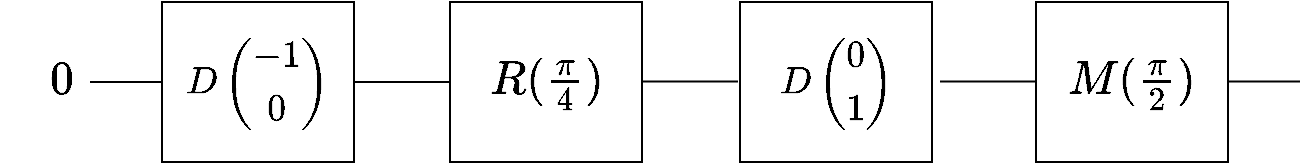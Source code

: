 <mxfile>
    <diagram id="iYqHfR39sjbZLMEoolMR" name="Page-1">
        <mxGraphModel dx="800" dy="474" grid="1" gridSize="10" guides="1" tooltips="1" connect="1" arrows="1" fold="1" page="1" pageScale="1" pageWidth="850" pageHeight="1100" background="#ffffff" math="1" shadow="0">
            <root>
                <mxCell id="0"/>
                <mxCell id="1" parent="0"/>
                <mxCell id="2" value="&lt;span style=&quot;text-align: left;&quot;&gt;&lt;font style=&quot;font-size: 16px;&quot;&gt;\(D\begin{pmatrix}-1 \\ 0\end{pmatrix}\)&lt;/font&gt;&lt;/span&gt;" style="whiteSpace=wrap;html=1;direction=south;" parent="1" vertex="1">
                    <mxGeometry x="221" y="280" width="96" height="80" as="geometry"/>
                </mxCell>
                <mxCell id="3" value="&lt;font style=&quot;font-size: 20px;&quot;&gt;\(0\)&lt;/font&gt;" style="text;html=1;align=center;verticalAlign=top;resizable=0;points=[];autosize=1;strokeColor=none;fillColor=none;" parent="1" vertex="1">
                    <mxGeometry x="140" y="300" width="60" height="40" as="geometry"/>
                </mxCell>
                <mxCell id="5" value="" style="endArrow=none;html=1;entryX=0.5;entryY=1;entryDx=0;entryDy=0;" parent="1" target="2" edge="1">
                    <mxGeometry width="50" height="50" relative="1" as="geometry">
                        <mxPoint x="185" y="320" as="sourcePoint"/>
                        <mxPoint x="725" y="880" as="targetPoint"/>
                    </mxGeometry>
                </mxCell>
                <mxCell id="9" value="&lt;div style=&quot;text-align: left;&quot;&gt;&lt;font style=&quot;font-size: 20px;&quot;&gt;\(R(\frac{\pi}{4})\)&lt;/font&gt;&lt;/div&gt;" style="whiteSpace=wrap;html=1;direction=south;" parent="1" vertex="1">
                    <mxGeometry x="365" y="280" width="96" height="80" as="geometry"/>
                </mxCell>
                <mxCell id="18" value="" style="endArrow=none;html=1;exitX=0.5;exitY=0;exitDx=0;exitDy=0;" parent="1" source="2" edge="1">
                    <mxGeometry width="50" height="50" relative="1" as="geometry">
                        <mxPoint x="317" y="319" as="sourcePoint"/>
                        <mxPoint x="365" y="320" as="targetPoint"/>
                    </mxGeometry>
                </mxCell>
                <mxCell id="19" value="&lt;div style=&quot;text-align: left;&quot;&gt;&lt;font style=&quot;font-size: 20px;&quot;&gt;\(M(\frac{\pi}{2})\)&lt;/font&gt;&lt;/div&gt;" style="whiteSpace=wrap;html=1;direction=south;" parent="1" vertex="1">
                    <mxGeometry x="658" y="280" width="96" height="80" as="geometry"/>
                </mxCell>
                <mxCell id="21" value="" style="endArrow=none;html=1;exitX=0.5;exitY=0;exitDx=0;exitDy=0;" parent="1" edge="1">
                    <mxGeometry width="50" height="50" relative="1" as="geometry">
                        <mxPoint x="754" y="319.76" as="sourcePoint"/>
                        <mxPoint x="790" y="319.76" as="targetPoint"/>
                    </mxGeometry>
                </mxCell>
                <mxCell id="22" value="" style="endArrow=none;html=1;exitX=0.5;exitY=0;exitDx=0;exitDy=0;" parent="1" edge="1">
                    <mxGeometry width="50" height="50" relative="1" as="geometry">
                        <mxPoint x="610" y="319.76" as="sourcePoint"/>
                        <mxPoint x="658" y="319.76" as="targetPoint"/>
                    </mxGeometry>
                </mxCell>
                <mxCell id="23" value="&lt;span style=&quot;text-align: left;&quot;&gt;&lt;font style=&quot;font-size: 16px;&quot;&gt;\(D\begin{pmatrix}0 \\ 1\end{pmatrix}\)&lt;/font&gt;&lt;/span&gt;" style="whiteSpace=wrap;html=1;direction=south;" vertex="1" parent="1">
                    <mxGeometry x="510" y="280" width="96" height="80" as="geometry"/>
                </mxCell>
                <mxCell id="24" value="" style="endArrow=none;html=1;exitX=0.5;exitY=0;exitDx=0;exitDy=0;" edge="1" parent="1">
                    <mxGeometry width="50" height="50" relative="1" as="geometry">
                        <mxPoint x="461" y="319.75" as="sourcePoint"/>
                        <mxPoint x="509" y="319.75" as="targetPoint"/>
                    </mxGeometry>
                </mxCell>
            </root>
        </mxGraphModel>
    </diagram>
</mxfile>
